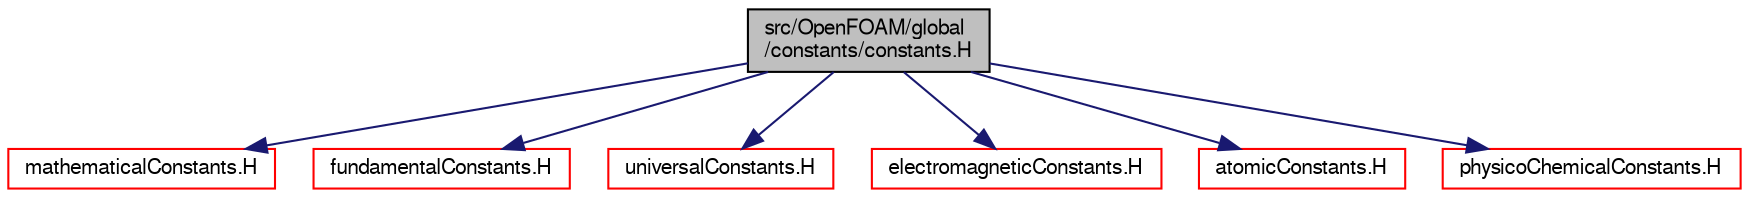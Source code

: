 digraph "src/OpenFOAM/global/constants/constants.H"
{
  bgcolor="transparent";
  edge [fontname="FreeSans",fontsize="10",labelfontname="FreeSans",labelfontsize="10"];
  node [fontname="FreeSans",fontsize="10",shape=record];
  Node0 [label="src/OpenFOAM/global\l/constants/constants.H",height=0.2,width=0.4,color="black", fillcolor="grey75", style="filled", fontcolor="black"];
  Node0 -> Node1 [color="midnightblue",fontsize="10",style="solid",fontname="FreeSans"];
  Node1 [label="mathematicalConstants.H",height=0.2,width=0.4,color="red",URL="$a10238.html"];
  Node0 -> Node25 [color="midnightblue",fontsize="10",style="solid",fontname="FreeSans"];
  Node25 [label="fundamentalConstants.H",height=0.2,width=0.4,color="red",URL="$a10235.html",tooltip="Fundamental dimensioned constants. "];
  Node0 -> Node100 [color="midnightblue",fontsize="10",style="solid",fontname="FreeSans"];
  Node100 [label="universalConstants.H",height=0.2,width=0.4,color="red",URL="$a10250.html"];
  Node0 -> Node101 [color="midnightblue",fontsize="10",style="solid",fontname="FreeSans"];
  Node101 [label="electromagneticConstants.H",height=0.2,width=0.4,color="red",URL="$a10229.html"];
  Node0 -> Node102 [color="midnightblue",fontsize="10",style="solid",fontname="FreeSans"];
  Node102 [label="atomicConstants.H",height=0.2,width=0.4,color="red",URL="$a10211.html"];
  Node0 -> Node103 [color="midnightblue",fontsize="10",style="solid",fontname="FreeSans"];
  Node103 [label="physicoChemicalConstants.H",height=0.2,width=0.4,color="red",URL="$a10244.html"];
}
